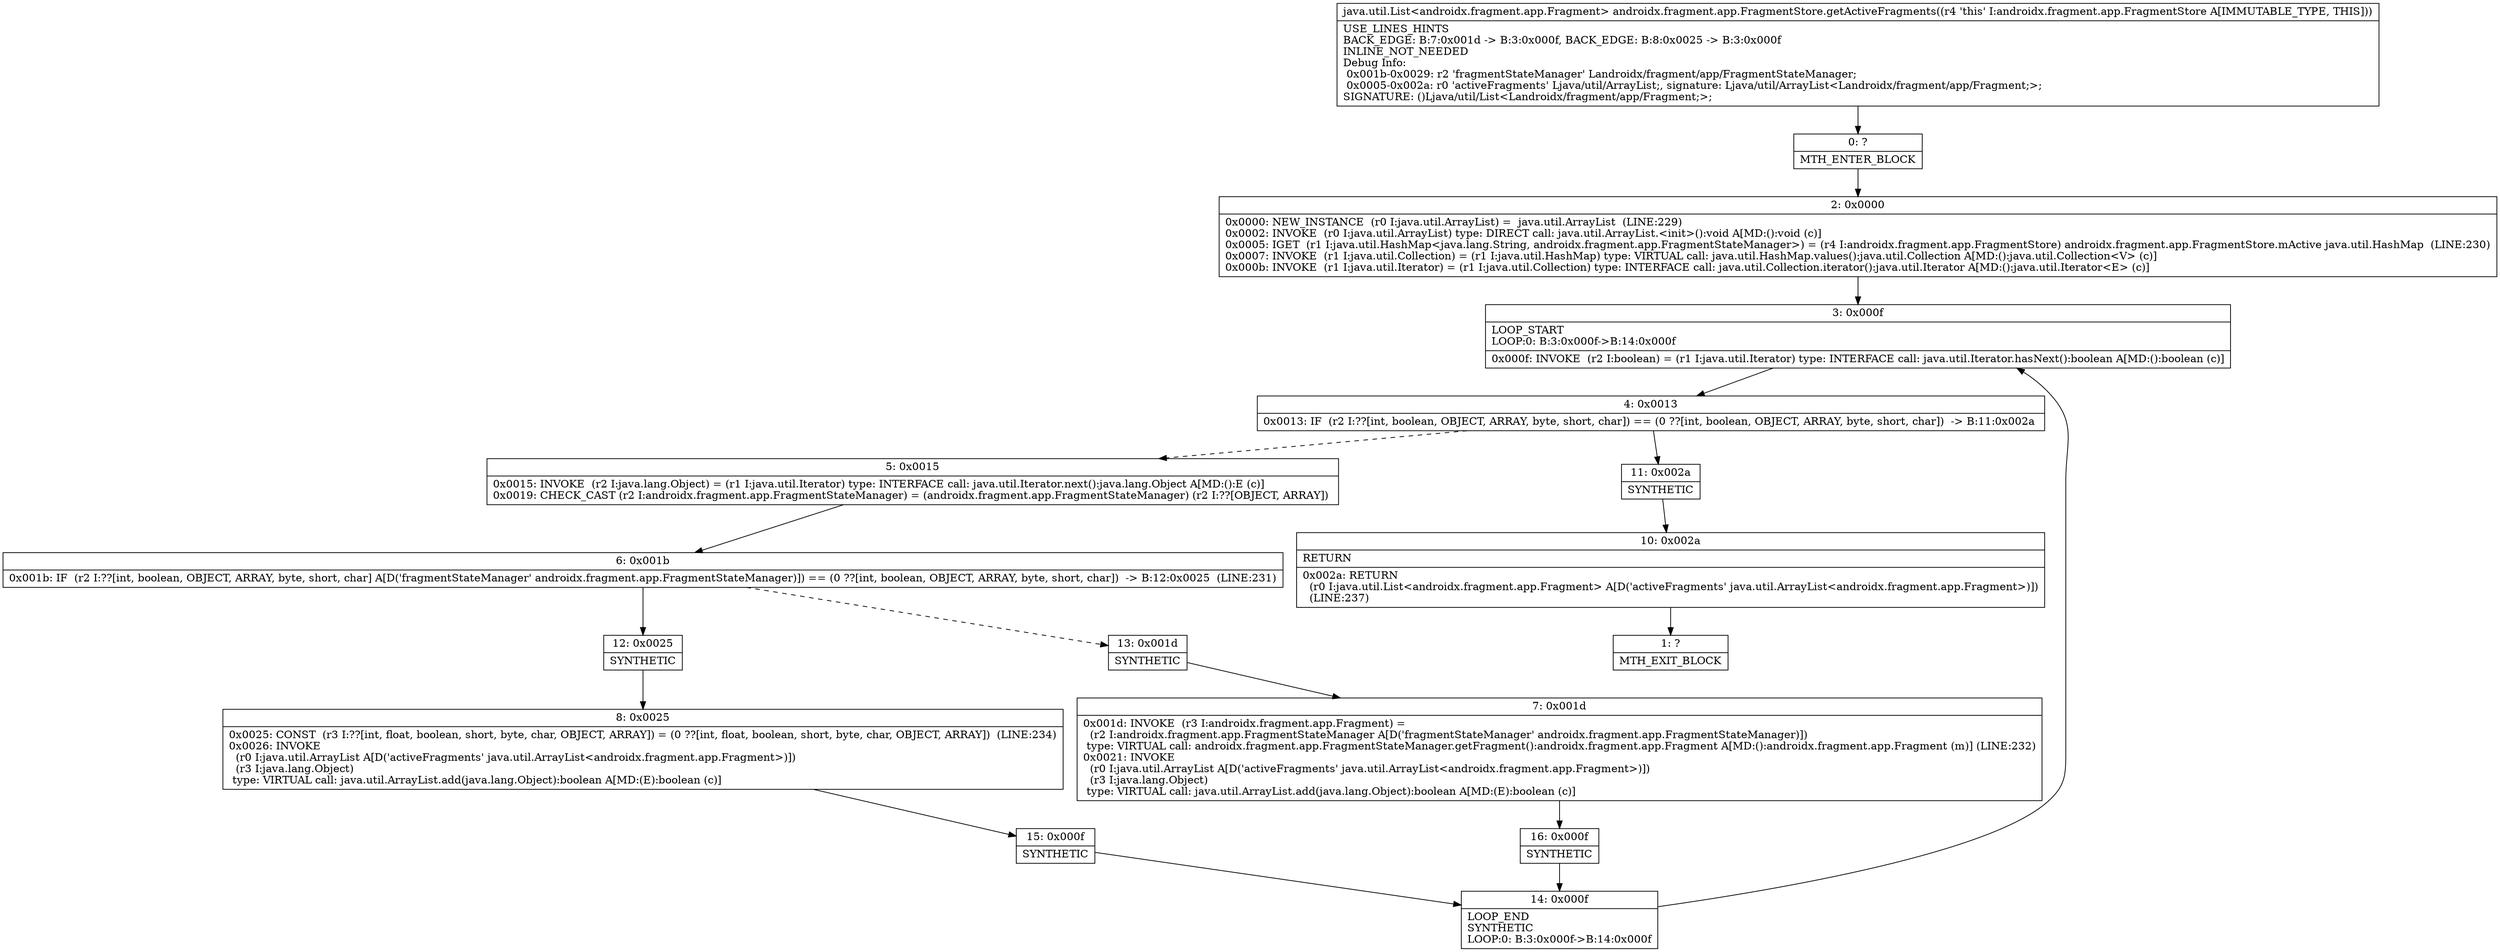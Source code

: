 digraph "CFG forandroidx.fragment.app.FragmentStore.getActiveFragments()Ljava\/util\/List;" {
Node_0 [shape=record,label="{0\:\ ?|MTH_ENTER_BLOCK\l}"];
Node_2 [shape=record,label="{2\:\ 0x0000|0x0000: NEW_INSTANCE  (r0 I:java.util.ArrayList) =  java.util.ArrayList  (LINE:229)\l0x0002: INVOKE  (r0 I:java.util.ArrayList) type: DIRECT call: java.util.ArrayList.\<init\>():void A[MD:():void (c)]\l0x0005: IGET  (r1 I:java.util.HashMap\<java.lang.String, androidx.fragment.app.FragmentStateManager\>) = (r4 I:androidx.fragment.app.FragmentStore) androidx.fragment.app.FragmentStore.mActive java.util.HashMap  (LINE:230)\l0x0007: INVOKE  (r1 I:java.util.Collection) = (r1 I:java.util.HashMap) type: VIRTUAL call: java.util.HashMap.values():java.util.Collection A[MD:():java.util.Collection\<V\> (c)]\l0x000b: INVOKE  (r1 I:java.util.Iterator) = (r1 I:java.util.Collection) type: INTERFACE call: java.util.Collection.iterator():java.util.Iterator A[MD:():java.util.Iterator\<E\> (c)]\l}"];
Node_3 [shape=record,label="{3\:\ 0x000f|LOOP_START\lLOOP:0: B:3:0x000f\-\>B:14:0x000f\l|0x000f: INVOKE  (r2 I:boolean) = (r1 I:java.util.Iterator) type: INTERFACE call: java.util.Iterator.hasNext():boolean A[MD:():boolean (c)]\l}"];
Node_4 [shape=record,label="{4\:\ 0x0013|0x0013: IF  (r2 I:??[int, boolean, OBJECT, ARRAY, byte, short, char]) == (0 ??[int, boolean, OBJECT, ARRAY, byte, short, char])  \-\> B:11:0x002a \l}"];
Node_5 [shape=record,label="{5\:\ 0x0015|0x0015: INVOKE  (r2 I:java.lang.Object) = (r1 I:java.util.Iterator) type: INTERFACE call: java.util.Iterator.next():java.lang.Object A[MD:():E (c)]\l0x0019: CHECK_CAST (r2 I:androidx.fragment.app.FragmentStateManager) = (androidx.fragment.app.FragmentStateManager) (r2 I:??[OBJECT, ARRAY]) \l}"];
Node_6 [shape=record,label="{6\:\ 0x001b|0x001b: IF  (r2 I:??[int, boolean, OBJECT, ARRAY, byte, short, char] A[D('fragmentStateManager' androidx.fragment.app.FragmentStateManager)]) == (0 ??[int, boolean, OBJECT, ARRAY, byte, short, char])  \-\> B:12:0x0025  (LINE:231)\l}"];
Node_12 [shape=record,label="{12\:\ 0x0025|SYNTHETIC\l}"];
Node_8 [shape=record,label="{8\:\ 0x0025|0x0025: CONST  (r3 I:??[int, float, boolean, short, byte, char, OBJECT, ARRAY]) = (0 ??[int, float, boolean, short, byte, char, OBJECT, ARRAY])  (LINE:234)\l0x0026: INVOKE  \l  (r0 I:java.util.ArrayList A[D('activeFragments' java.util.ArrayList\<androidx.fragment.app.Fragment\>)])\l  (r3 I:java.lang.Object)\l type: VIRTUAL call: java.util.ArrayList.add(java.lang.Object):boolean A[MD:(E):boolean (c)]\l}"];
Node_15 [shape=record,label="{15\:\ 0x000f|SYNTHETIC\l}"];
Node_14 [shape=record,label="{14\:\ 0x000f|LOOP_END\lSYNTHETIC\lLOOP:0: B:3:0x000f\-\>B:14:0x000f\l}"];
Node_13 [shape=record,label="{13\:\ 0x001d|SYNTHETIC\l}"];
Node_7 [shape=record,label="{7\:\ 0x001d|0x001d: INVOKE  (r3 I:androidx.fragment.app.Fragment) = \l  (r2 I:androidx.fragment.app.FragmentStateManager A[D('fragmentStateManager' androidx.fragment.app.FragmentStateManager)])\l type: VIRTUAL call: androidx.fragment.app.FragmentStateManager.getFragment():androidx.fragment.app.Fragment A[MD:():androidx.fragment.app.Fragment (m)] (LINE:232)\l0x0021: INVOKE  \l  (r0 I:java.util.ArrayList A[D('activeFragments' java.util.ArrayList\<androidx.fragment.app.Fragment\>)])\l  (r3 I:java.lang.Object)\l type: VIRTUAL call: java.util.ArrayList.add(java.lang.Object):boolean A[MD:(E):boolean (c)]\l}"];
Node_16 [shape=record,label="{16\:\ 0x000f|SYNTHETIC\l}"];
Node_11 [shape=record,label="{11\:\ 0x002a|SYNTHETIC\l}"];
Node_10 [shape=record,label="{10\:\ 0x002a|RETURN\l|0x002a: RETURN  \l  (r0 I:java.util.List\<androidx.fragment.app.Fragment\> A[D('activeFragments' java.util.ArrayList\<androidx.fragment.app.Fragment\>)])\l  (LINE:237)\l}"];
Node_1 [shape=record,label="{1\:\ ?|MTH_EXIT_BLOCK\l}"];
MethodNode[shape=record,label="{java.util.List\<androidx.fragment.app.Fragment\> androidx.fragment.app.FragmentStore.getActiveFragments((r4 'this' I:androidx.fragment.app.FragmentStore A[IMMUTABLE_TYPE, THIS]))  | USE_LINES_HINTS\lBACK_EDGE: B:7:0x001d \-\> B:3:0x000f, BACK_EDGE: B:8:0x0025 \-\> B:3:0x000f\lINLINE_NOT_NEEDED\lDebug Info:\l  0x001b\-0x0029: r2 'fragmentStateManager' Landroidx\/fragment\/app\/FragmentStateManager;\l  0x0005\-0x002a: r0 'activeFragments' Ljava\/util\/ArrayList;, signature: Ljava\/util\/ArrayList\<Landroidx\/fragment\/app\/Fragment;\>;\lSIGNATURE: ()Ljava\/util\/List\<Landroidx\/fragment\/app\/Fragment;\>;\l}"];
MethodNode -> Node_0;Node_0 -> Node_2;
Node_2 -> Node_3;
Node_3 -> Node_4;
Node_4 -> Node_5[style=dashed];
Node_4 -> Node_11;
Node_5 -> Node_6;
Node_6 -> Node_12;
Node_6 -> Node_13[style=dashed];
Node_12 -> Node_8;
Node_8 -> Node_15;
Node_15 -> Node_14;
Node_14 -> Node_3;
Node_13 -> Node_7;
Node_7 -> Node_16;
Node_16 -> Node_14;
Node_11 -> Node_10;
Node_10 -> Node_1;
}


